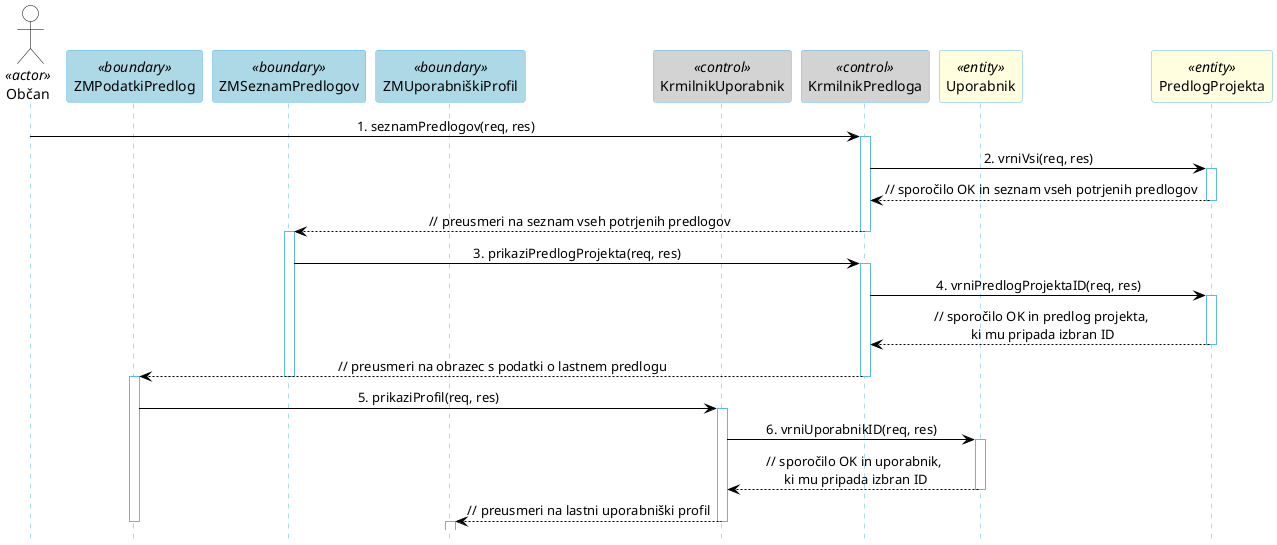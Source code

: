 @startuml
hide footbox

skinparam backgroundcolor transparent
skinparam defaultTextAlignment center
skinparam actorBorderColor black
skinparam actorBackgroundColor white
skinparam arrowColor black  
skinparam sequenceLifeLineBorderColor #5FB8EC
skinparam sequenceParticipantBorderColor #5FB8EC
skinparam sequenceParticipantBackgroundColor white


actor "Občan" as Prijavljen <<actor>>
participant "ZMPodatkiPredlog" as PodatkiPredlog <<boundary>> #lightBlue
participant "ZMSeznamPredlogov" as SeznamPredlogov <<boundary>> #lightBlue
participant "ZMUporabniškiProfil" as MojProfil <<boundary>> #lightBlue
participant "KrmilnikUporabnik" as Krmilnik <<control>> #lightGray
participant "KrmilnikPredloga" as PKrmilnik <<control>> #lightGray
participant Uporabnik <<entity>> #lightYellow
participant “PredlogProjekta” as Predloga <<entity>> #lightYellow

Prijavljen -> PKrmilnik: 1. seznamPredlogov(req, res)
activate PKrmilnik
PKrmilnik -> Predloga: 2. vrniVsi(req, res)
activate Predloga
PKrmilnik <-- Predloga: // sporočilo OK in seznam vseh potrjenih predlogov
deactivate Predloga
SeznamPredlogov <-- PKrmilnik: // preusmeri na seznam vseh potrjenih predlogov
deactivate PKrmilnik
activate SeznamPredlogov
SeznamPredlogov -> PKrmilnik: 3. prikaziPredlogProjekta(req, res)
activate PKrmilnik
PKrmilnik -> Predloga: 4. vrniPredlogProjektaID(req, res)
activate Predloga
PKrmilnik <-- Predloga: // sporočilo OK in predlog projekta,\n ki mu pripada izbran ID
deactivate Predloga
PodatkiPredlog <-- PKrmilnik: // preusmeri na obrazec s podatki o lastnem predlogu
deactivate PKrmilnik
deactivate SeznamPredlogov
activate PodatkiPredlog
PodatkiPredlog -> Krmilnik: 5. prikaziProfil(req, res)
activate Krmilnik
Krmilnik -> Uporabnik: 6. vrniUporabnikID(req, res)
activate Uporabnik
Krmilnik <-- Uporabnik: // sporočilo OK in uporabnik,\n ki mu pripada izbran ID
deactivate Uporabnik
MojProfil <-- Krmilnik: // preusmeri na lastni uporabniški profil
deactivate Krmilnik
deactivate PodatkiPredlog
activate MojProfil
@enduml